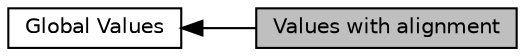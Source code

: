 digraph "Values with alignment"
{
 // LATEX_PDF_SIZE
  bgcolor="transparent";
  edge [fontname="Helvetica",fontsize="10",labelfontname="Helvetica",labelfontsize="10"];
  node [fontname="Helvetica",fontsize="10",shape="box"];
  rankdir=LR;
  Node2 [label="Global Values",height=0.2,width=0.4,color="black",URL="$group__LLVMCCoreValueConstantGlobals.html",tooltip="This group contains functions that operate on global values."];
  Node1 [label="Values with alignment",height=0.2,width=0.4,color="black", fillcolor="grey75", style="filled", fontcolor="black",tooltip="Functions in this group only apply to values with alignment, i.e."];
  Node2->Node1 [shape=plaintext, dir="back", style="solid"];
}
